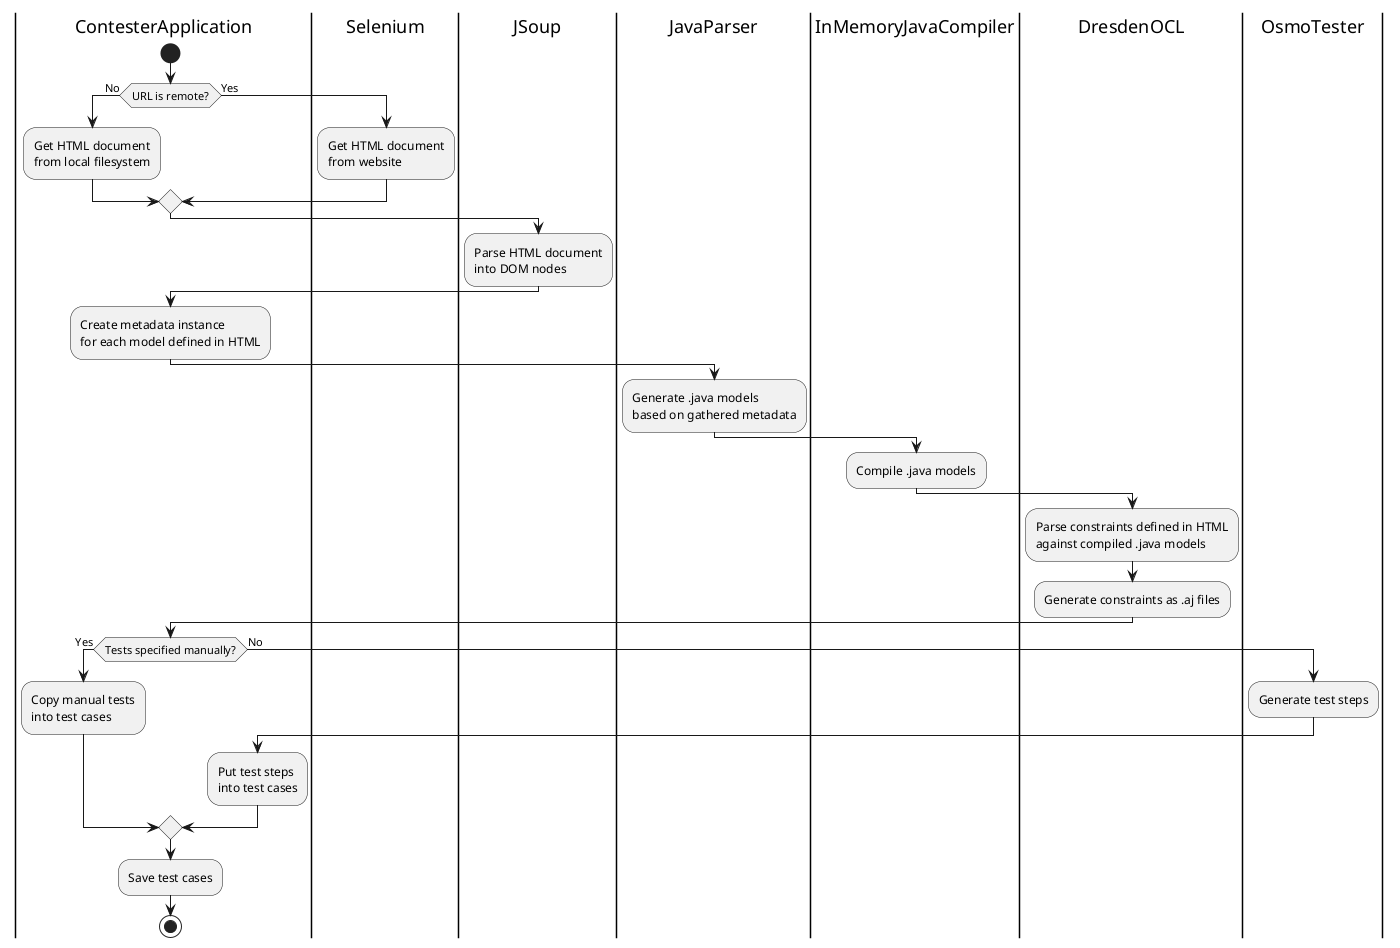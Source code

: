 @startuml contester-activity-diagram
|ContesterApplication|
start
if (URL is remote?) is (No) then
:Get HTML document
from local filesystem;
else (Yes)
|Selenium|
:Get HTML document
from website;
endif
|JSoup|
:Parse HTML document
into DOM nodes;
|ContesterApplication|
:Create metadata instance
for each model defined in HTML;
|JavaParser|
:Generate .java models
based on gathered metadata;
|InMemoryJavaCompiler|
:Compile .java models;
|DresdenOCL|
:Parse constraints defined in HTML
against compiled .java models;
:Generate constraints as .aj files;
|ContesterApplication|
if (Tests specified manually?) is (Yes) then
:Copy manual tests
into test cases;
else (No)
|OsmoTester|
:Generate test steps;
|ContesterApplication|
:Put test steps
into test cases;
endif
|ContesterApplication|
:Save test cases;
stop
@enduml

